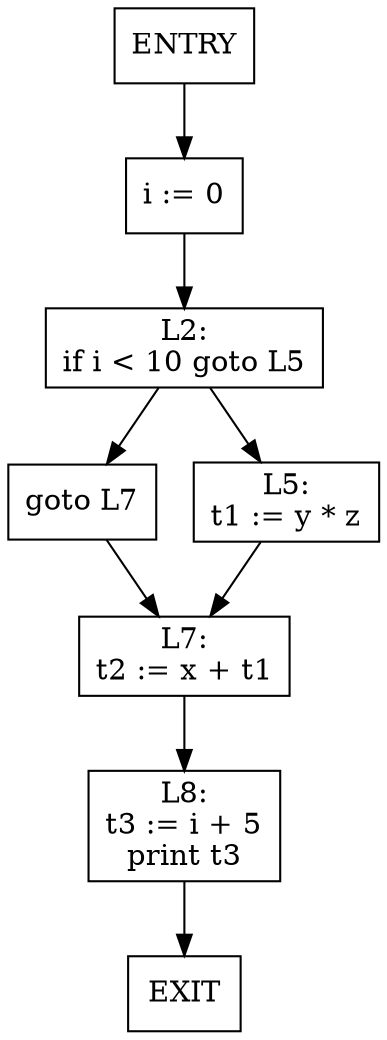 digraph b {
node [shape=box]
0 -> 1
0 [label = "ENTRY"]
1 [label = "i := 0
"]
1 -> 2
2 [label = "L2:
if i < 10 goto L5"]
2 -> 4
4 [label = "goto L7"]
2 -> 5
5 [label = "L5:
t1 := y * z
"]
5 -> 7
4 -> 7
7 [label = "L7:
t2 := x + t1
"]
7 -> 9
9 [label = "L8:
t3 := i + 5
print t3
"]
9 -> 13
13 [label = "EXIT"]
}